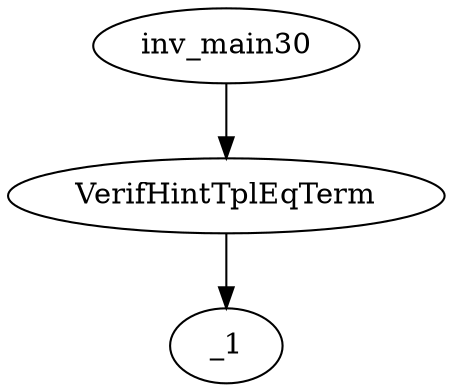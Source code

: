 digraph dag {
0 [label="inv_main30"];
1 [label="VerifHintTplEqTerm"];
2 [label="_1"];
0->1
1 -> 2
}
